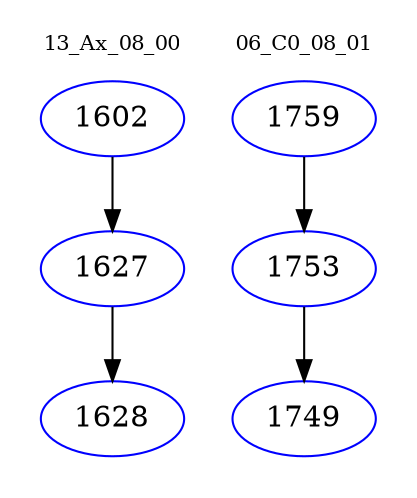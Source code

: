 digraph{
subgraph cluster_0 {
color = white
label = "13_Ax_08_00";
fontsize=10;
T0_1602 [label="1602", color="blue"]
T0_1602 -> T0_1627 [color="black"]
T0_1627 [label="1627", color="blue"]
T0_1627 -> T0_1628 [color="black"]
T0_1628 [label="1628", color="blue"]
}
subgraph cluster_1 {
color = white
label = "06_C0_08_01";
fontsize=10;
T1_1759 [label="1759", color="blue"]
T1_1759 -> T1_1753 [color="black"]
T1_1753 [label="1753", color="blue"]
T1_1753 -> T1_1749 [color="black"]
T1_1749 [label="1749", color="blue"]
}
}
